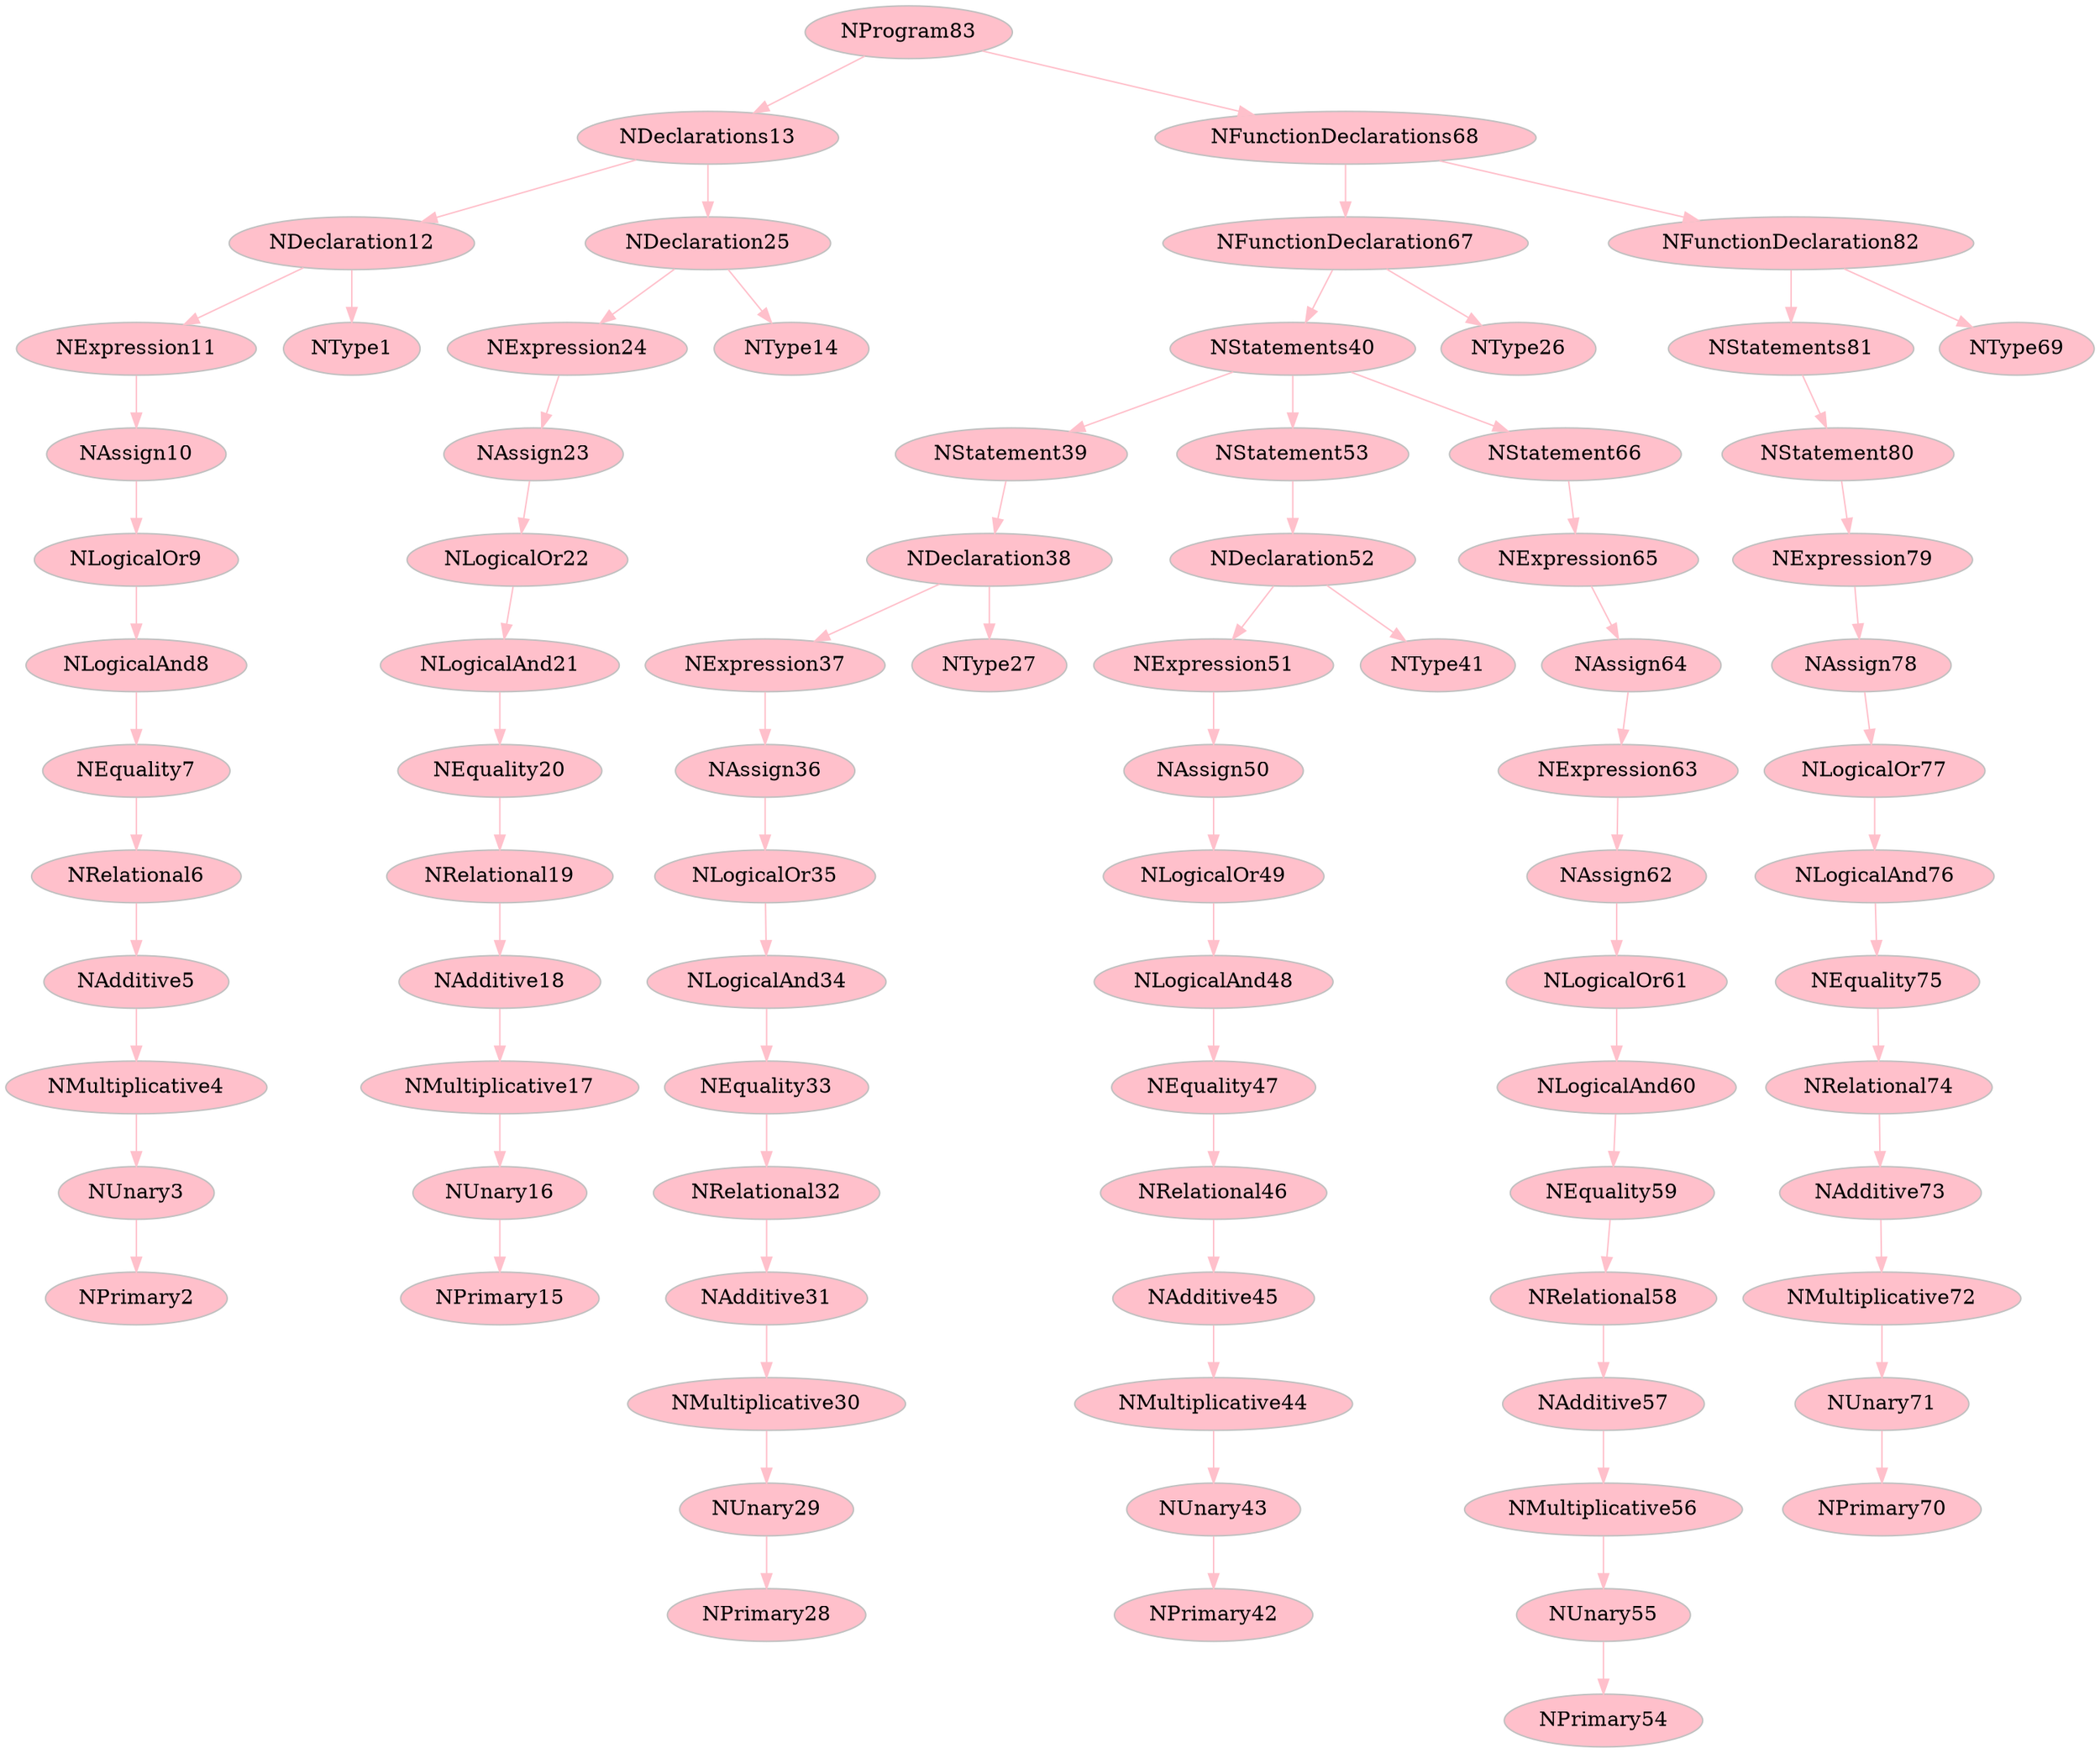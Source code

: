 digraph  {
	NUnary3->NPrimary2[color=pink];
	NUnary3[style = filled, color = gray, fillcolor = pink]
	NPrimary2[style = filled, color = gray, fillcolor = pink]
	NMultiplicative4->NUnary3[color=pink];
	NMultiplicative4[style = filled, color = gray, fillcolor = pink]
	NUnary3[style = filled, color = gray, fillcolor = pink]
	NAdditive5->NMultiplicative4[color=pink];
	NAdditive5[style = filled, color = gray, fillcolor = pink]
	NMultiplicative4[style = filled, color = gray, fillcolor = pink]
	NRelational6->NAdditive5[color=pink];
	NRelational6[style = filled, color = gray, fillcolor = pink]
	NAdditive5[style = filled, color = gray, fillcolor = pink]
	NEquality7->NRelational6[color=pink];
	NEquality7[style = filled, color = gray, fillcolor = pink]
	NRelational6[style = filled, color = gray, fillcolor = pink]
	NLogicalAnd8->NEquality7[color=pink];
	NLogicalAnd8[style = filled, color = gray, fillcolor = pink]
	NEquality7[style = filled, color = gray, fillcolor = pink]
	NLogicalOr9->NLogicalAnd8[color=pink];
	NLogicalOr9[style = filled, color = gray, fillcolor = pink]
	NLogicalAnd8[style = filled, color = gray, fillcolor = pink]
	NAssign10->NLogicalOr9[color=pink];
	NAssign10[style = filled, color = gray, fillcolor = pink]
	NLogicalOr9[style = filled, color = gray, fillcolor = pink]
	NExpression11->NAssign10[color=pink];
	NExpression11[style = filled, color = gray, fillcolor = pink]
	NAssign10[style = filled, color = gray, fillcolor = pink]
	NDeclaration12->NType1[color=pink];
	NDeclaration12[style = filled, color = gray, fillcolor = pink]
	NType1[style = filled, color = gray, fillcolor = pink]
	NDeclaration12->NExpression11[color=pink];
	NDeclaration12[style = filled, color = gray, fillcolor = pink]
	NExpression11[style = filled, color = gray, fillcolor = pink]
	NDeclarations13->NDeclaration12[color=pink];
	NDeclarations13[style = filled, color = gray, fillcolor = pink]
	NDeclaration12[style = filled, color = gray, fillcolor = pink]
	NUnary16->NPrimary15[color=pink];
	NUnary16[style = filled, color = gray, fillcolor = pink]
	NPrimary15[style = filled, color = gray, fillcolor = pink]
	NMultiplicative17->NUnary16[color=pink];
	NMultiplicative17[style = filled, color = gray, fillcolor = pink]
	NUnary16[style = filled, color = gray, fillcolor = pink]
	NAdditive18->NMultiplicative17[color=pink];
	NAdditive18[style = filled, color = gray, fillcolor = pink]
	NMultiplicative17[style = filled, color = gray, fillcolor = pink]
	NRelational19->NAdditive18[color=pink];
	NRelational19[style = filled, color = gray, fillcolor = pink]
	NAdditive18[style = filled, color = gray, fillcolor = pink]
	NEquality20->NRelational19[color=pink];
	NEquality20[style = filled, color = gray, fillcolor = pink]
	NRelational19[style = filled, color = gray, fillcolor = pink]
	NLogicalAnd21->NEquality20[color=pink];
	NLogicalAnd21[style = filled, color = gray, fillcolor = pink]
	NEquality20[style = filled, color = gray, fillcolor = pink]
	NLogicalOr22->NLogicalAnd21[color=pink];
	NLogicalOr22[style = filled, color = gray, fillcolor = pink]
	NLogicalAnd21[style = filled, color = gray, fillcolor = pink]
	NAssign23->NLogicalOr22[color=pink];
	NAssign23[style = filled, color = gray, fillcolor = pink]
	NLogicalOr22[style = filled, color = gray, fillcolor = pink]
	NExpression24->NAssign23[color=pink];
	NExpression24[style = filled, color = gray, fillcolor = pink]
	NAssign23[style = filled, color = gray, fillcolor = pink]
	NDeclaration25->NType14[color=pink];
	NDeclaration25[style = filled, color = gray, fillcolor = pink]
	NType14[style = filled, color = gray, fillcolor = pink]
	NDeclaration25->NExpression24[color=pink];
	NDeclaration25[style = filled, color = gray, fillcolor = pink]
	NExpression24[style = filled, color = gray, fillcolor = pink]
	NDeclarations13->NDeclaration25[color=pink];
	NDeclarations13[style = filled, color = gray, fillcolor = pink]
	NDeclaration25[style = filled, color = gray, fillcolor = pink]
	NUnary29->NPrimary28[color=pink];
	NUnary29[style = filled, color = gray, fillcolor = pink]
	NPrimary28[style = filled, color = gray, fillcolor = pink]
	NMultiplicative30->NUnary29[color=pink];
	NMultiplicative30[style = filled, color = gray, fillcolor = pink]
	NUnary29[style = filled, color = gray, fillcolor = pink]
	NAdditive31->NMultiplicative30[color=pink];
	NAdditive31[style = filled, color = gray, fillcolor = pink]
	NMultiplicative30[style = filled, color = gray, fillcolor = pink]
	NRelational32->NAdditive31[color=pink];
	NRelational32[style = filled, color = gray, fillcolor = pink]
	NAdditive31[style = filled, color = gray, fillcolor = pink]
	NEquality33->NRelational32[color=pink];
	NEquality33[style = filled, color = gray, fillcolor = pink]
	NRelational32[style = filled, color = gray, fillcolor = pink]
	NLogicalAnd34->NEquality33[color=pink];
	NLogicalAnd34[style = filled, color = gray, fillcolor = pink]
	NEquality33[style = filled, color = gray, fillcolor = pink]
	NLogicalOr35->NLogicalAnd34[color=pink];
	NLogicalOr35[style = filled, color = gray, fillcolor = pink]
	NLogicalAnd34[style = filled, color = gray, fillcolor = pink]
	NAssign36->NLogicalOr35[color=pink];
	NAssign36[style = filled, color = gray, fillcolor = pink]
	NLogicalOr35[style = filled, color = gray, fillcolor = pink]
	NExpression37->NAssign36[color=pink];
	NExpression37[style = filled, color = gray, fillcolor = pink]
	NAssign36[style = filled, color = gray, fillcolor = pink]
	NDeclaration38->NType27[color=pink];
	NDeclaration38[style = filled, color = gray, fillcolor = pink]
	NType27[style = filled, color = gray, fillcolor = pink]
	NDeclaration38->NExpression37[color=pink];
	NDeclaration38[style = filled, color = gray, fillcolor = pink]
	NExpression37[style = filled, color = gray, fillcolor = pink]
	NStatement39->NDeclaration38[color=pink];
	NStatement39[style = filled, color = gray, fillcolor = pink]
	NDeclaration38[style = filled, color = gray, fillcolor = pink]
	NStatements40->NStatement39[color=pink];
	NStatements40[style = filled, color = gray, fillcolor = pink]
	NStatement39[style = filled, color = gray, fillcolor = pink]
	NUnary43->NPrimary42[color=pink];
	NUnary43[style = filled, color = gray, fillcolor = pink]
	NPrimary42[style = filled, color = gray, fillcolor = pink]
	NMultiplicative44->NUnary43[color=pink];
	NMultiplicative44[style = filled, color = gray, fillcolor = pink]
	NUnary43[style = filled, color = gray, fillcolor = pink]
	NAdditive45->NMultiplicative44[color=pink];
	NAdditive45[style = filled, color = gray, fillcolor = pink]
	NMultiplicative44[style = filled, color = gray, fillcolor = pink]
	NRelational46->NAdditive45[color=pink];
	NRelational46[style = filled, color = gray, fillcolor = pink]
	NAdditive45[style = filled, color = gray, fillcolor = pink]
	NEquality47->NRelational46[color=pink];
	NEquality47[style = filled, color = gray, fillcolor = pink]
	NRelational46[style = filled, color = gray, fillcolor = pink]
	NLogicalAnd48->NEquality47[color=pink];
	NLogicalAnd48[style = filled, color = gray, fillcolor = pink]
	NEquality47[style = filled, color = gray, fillcolor = pink]
	NLogicalOr49->NLogicalAnd48[color=pink];
	NLogicalOr49[style = filled, color = gray, fillcolor = pink]
	NLogicalAnd48[style = filled, color = gray, fillcolor = pink]
	NAssign50->NLogicalOr49[color=pink];
	NAssign50[style = filled, color = gray, fillcolor = pink]
	NLogicalOr49[style = filled, color = gray, fillcolor = pink]
	NExpression51->NAssign50[color=pink];
	NExpression51[style = filled, color = gray, fillcolor = pink]
	NAssign50[style = filled, color = gray, fillcolor = pink]
	NDeclaration52->NType41[color=pink];
	NDeclaration52[style = filled, color = gray, fillcolor = pink]
	NType41[style = filled, color = gray, fillcolor = pink]
	NDeclaration52->NExpression51[color=pink];
	NDeclaration52[style = filled, color = gray, fillcolor = pink]
	NExpression51[style = filled, color = gray, fillcolor = pink]
	NStatement53->NDeclaration52[color=pink];
	NStatement53[style = filled, color = gray, fillcolor = pink]
	NDeclaration52[style = filled, color = gray, fillcolor = pink]
	NStatements40->NStatement53[color=pink];
	NStatements40[style = filled, color = gray, fillcolor = pink]
	NStatement53[style = filled, color = gray, fillcolor = pink]
	NUnary55->NPrimary54[color=pink];
	NUnary55[style = filled, color = gray, fillcolor = pink]
	NPrimary54[style = filled, color = gray, fillcolor = pink]
	NMultiplicative56->NUnary55[color=pink];
	NMultiplicative56[style = filled, color = gray, fillcolor = pink]
	NUnary55[style = filled, color = gray, fillcolor = pink]
	NAdditive57->NMultiplicative56[color=pink];
	NAdditive57[style = filled, color = gray, fillcolor = pink]
	NMultiplicative56[style = filled, color = gray, fillcolor = pink]
	NRelational58->NAdditive57[color=pink];
	NRelational58[style = filled, color = gray, fillcolor = pink]
	NAdditive57[style = filled, color = gray, fillcolor = pink]
	NEquality59->NRelational58[color=pink];
	NEquality59[style = filled, color = gray, fillcolor = pink]
	NRelational58[style = filled, color = gray, fillcolor = pink]
	NLogicalAnd60->NEquality59[color=pink];
	NLogicalAnd60[style = filled, color = gray, fillcolor = pink]
	NEquality59[style = filled, color = gray, fillcolor = pink]
	NLogicalOr61->NLogicalAnd60[color=pink];
	NLogicalOr61[style = filled, color = gray, fillcolor = pink]
	NLogicalAnd60[style = filled, color = gray, fillcolor = pink]
	NAssign62->NLogicalOr61[color=pink];
	NAssign62[style = filled, color = gray, fillcolor = pink]
	NLogicalOr61[style = filled, color = gray, fillcolor = pink]
	NExpression63->NAssign62[color=pink];
	NExpression63[style = filled, color = gray, fillcolor = pink]
	NAssign62[style = filled, color = gray, fillcolor = pink]
	NAssign64->NExpression63[color=pink];
	NAssign64[style = filled, color = gray, fillcolor = pink]
	NExpression63[style = filled, color = gray, fillcolor = pink]
	NExpression65->NAssign64[color=pink];
	NExpression65[style = filled, color = gray, fillcolor = pink]
	NAssign64[style = filled, color = gray, fillcolor = pink]
	NStatement66->NExpression65[color=pink];
	NStatement66[style = filled, color = gray, fillcolor = pink]
	NExpression65[style = filled, color = gray, fillcolor = pink]
	NStatements40->NStatement66[color=pink];
	NStatements40[style = filled, color = gray, fillcolor = pink]
	NStatement66[style = filled, color = gray, fillcolor = pink]
	NFunctionDeclaration67->NType26[color=pink];
	NFunctionDeclaration67[style = filled, color = gray, fillcolor = pink]
	NType26[style = filled, color = gray, fillcolor = pink]
	NFunctionDeclaration67->NStatements40[color=pink];
	NFunctionDeclaration67[style = filled, color = gray, fillcolor = pink]
	NStatements40[style = filled, color = gray, fillcolor = pink]
	NFunctionDeclarations68->NFunctionDeclaration67[color=pink];
	NFunctionDeclarations68[style = filled, color = gray, fillcolor = pink]
	NFunctionDeclaration67[style = filled, color = gray, fillcolor = pink]
	NUnary71->NPrimary70[color=pink];
	NUnary71[style = filled, color = gray, fillcolor = pink]
	NPrimary70[style = filled, color = gray, fillcolor = pink]
	NMultiplicative72->NUnary71[color=pink];
	NMultiplicative72[style = filled, color = gray, fillcolor = pink]
	NUnary71[style = filled, color = gray, fillcolor = pink]
	NAdditive73->NMultiplicative72[color=pink];
	NAdditive73[style = filled, color = gray, fillcolor = pink]
	NMultiplicative72[style = filled, color = gray, fillcolor = pink]
	NRelational74->NAdditive73[color=pink];
	NRelational74[style = filled, color = gray, fillcolor = pink]
	NAdditive73[style = filled, color = gray, fillcolor = pink]
	NEquality75->NRelational74[color=pink];
	NEquality75[style = filled, color = gray, fillcolor = pink]
	NRelational74[style = filled, color = gray, fillcolor = pink]
	NLogicalAnd76->NEquality75[color=pink];
	NLogicalAnd76[style = filled, color = gray, fillcolor = pink]
	NEquality75[style = filled, color = gray, fillcolor = pink]
	NLogicalOr77->NLogicalAnd76[color=pink];
	NLogicalOr77[style = filled, color = gray, fillcolor = pink]
	NLogicalAnd76[style = filled, color = gray, fillcolor = pink]
	NAssign78->NLogicalOr77[color=pink];
	NAssign78[style = filled, color = gray, fillcolor = pink]
	NLogicalOr77[style = filled, color = gray, fillcolor = pink]
	NExpression79->NAssign78[color=pink];
	NExpression79[style = filled, color = gray, fillcolor = pink]
	NAssign78[style = filled, color = gray, fillcolor = pink]
	NStatement80->NExpression79[color=pink];
	NStatement80[style = filled, color = gray, fillcolor = pink]
	NExpression79[style = filled, color = gray, fillcolor = pink]
	NStatements81->NStatement80[color=pink];
	NStatements81[style = filled, color = gray, fillcolor = pink]
	NStatement80[style = filled, color = gray, fillcolor = pink]
	NFunctionDeclaration82->NType69[color=pink];
	NFunctionDeclaration82[style = filled, color = gray, fillcolor = pink]
	NType69[style = filled, color = gray, fillcolor = pink]
	NFunctionDeclaration82->NStatements81[color=pink];
	NFunctionDeclaration82[style = filled, color = gray, fillcolor = pink]
	NStatements81[style = filled, color = gray, fillcolor = pink]
	NFunctionDeclarations68->NFunctionDeclaration82[color=pink];
	NFunctionDeclarations68[style = filled, color = gray, fillcolor = pink]
	NFunctionDeclaration82[style = filled, color = gray, fillcolor = pink]
	NProgram83->NDeclarations13[color=pink];
	NProgram83[style = filled, color = gray, fillcolor = pink]
	NDeclarations13[style = filled, color = gray, fillcolor = pink]
	NProgram83->NFunctionDeclarations68[color=pink];
	NProgram83[style = filled, color = gray, fillcolor = pink]
	NFunctionDeclarations68[style = filled, color = gray, fillcolor = pink]
}
